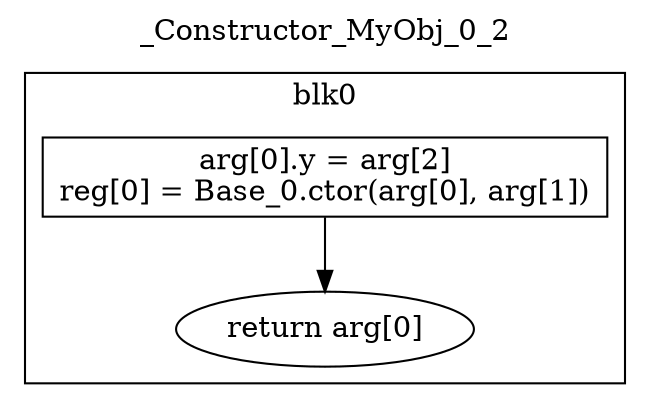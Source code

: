 digraph {
  rankdir=TB;
  b0_l0 -> b0_ret
  b0_l0 [label="arg[0].y = arg[2]\nreg[0] = Base_0.ctor(arg[0], arg[1])\n", shape=box]
  b0_ret [label="return arg[0]"]
  subgraph cluster_b0 {
    label = "blk0";
    b0_l0;
    b0_ret;
  }
  labelloc="t"
  label="_Constructor_MyObj_0_2"
}